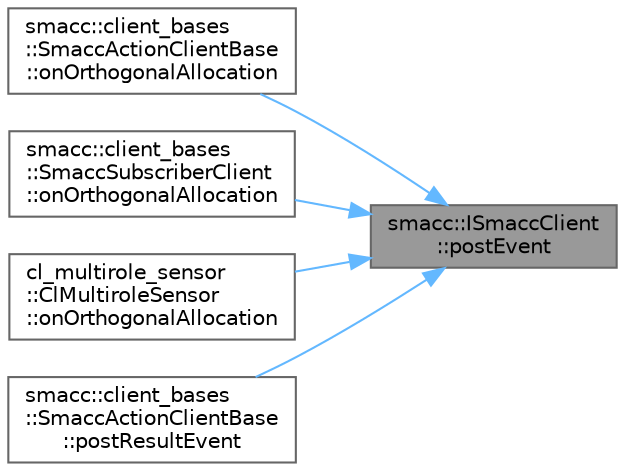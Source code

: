 digraph "smacc::ISmaccClient::postEvent"
{
 // LATEX_PDF_SIZE
  bgcolor="transparent";
  edge [fontname=Helvetica,fontsize=10,labelfontname=Helvetica,labelfontsize=10];
  node [fontname=Helvetica,fontsize=10,shape=box,height=0.2,width=0.4];
  rankdir="RL";
  Node1 [label="smacc::ISmaccClient\l::postEvent",height=0.2,width=0.4,color="gray40", fillcolor="grey60", style="filled", fontcolor="black",tooltip=" "];
  Node1 -> Node2 [dir="back",color="steelblue1",style="solid"];
  Node2 [label="smacc::client_bases\l::SmaccActionClientBase\l::onOrthogonalAllocation",height=0.2,width=0.4,color="grey40", fillcolor="white", style="filled",URL="$classsmacc_1_1client__bases_1_1SmaccActionClientBase.html#a925a611bc8035a0f70248c6ab11f4221",tooltip=" "];
  Node1 -> Node3 [dir="back",color="steelblue1",style="solid"];
  Node3 [label="smacc::client_bases\l::SmaccSubscriberClient\l::onOrthogonalAllocation",height=0.2,width=0.4,color="grey40", fillcolor="white", style="filled",URL="$classsmacc_1_1client__bases_1_1SmaccSubscriberClient.html#a8843bd148887523698b6d01dae740a97",tooltip=" "];
  Node1 -> Node4 [dir="back",color="steelblue1",style="solid"];
  Node4 [label="cl_multirole_sensor\l::ClMultiroleSensor\l::onOrthogonalAllocation",height=0.2,width=0.4,color="grey40", fillcolor="white", style="filled",URL="$classcl__multirole__sensor_1_1ClMultiroleSensor.html#a1626a5caea2f4ea03052f70fe0117d83",tooltip=" "];
  Node1 -> Node5 [dir="back",color="steelblue1",style="solid"];
  Node5 [label="smacc::client_bases\l::SmaccActionClientBase\l::postResultEvent",height=0.2,width=0.4,color="grey40", fillcolor="white", style="filled",URL="$classsmacc_1_1client__bases_1_1SmaccActionClientBase.html#ad84470e029cc996685f44ad0d4062c29",tooltip=" "];
}
